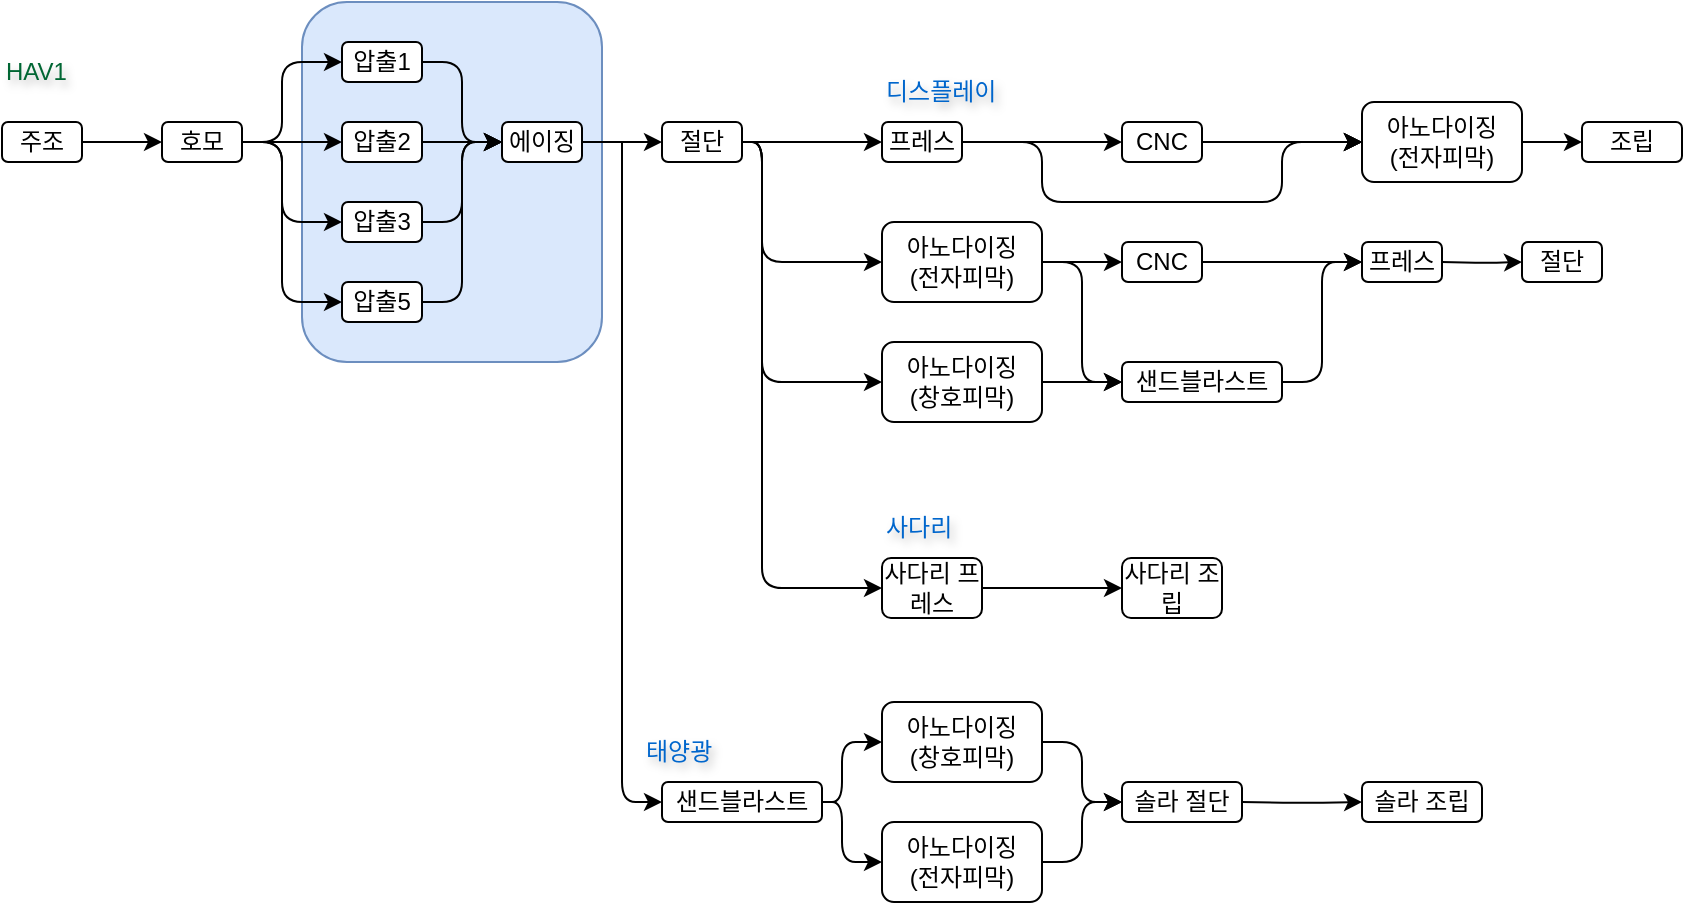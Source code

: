 <mxfile version="26.1.3">
  <diagram name="페이지-1" id="7C0VOprBPrQ0-pR28OK8">
    <mxGraphModel dx="1430" dy="757" grid="1" gridSize="10" guides="1" tooltips="1" connect="1" arrows="1" fold="1" page="1" pageScale="1" pageWidth="1169" pageHeight="827" math="0" shadow="0">
      <root>
        <mxCell id="0" />
        <mxCell id="1" parent="0" />
        <mxCell id="2yGPMiu2YgYd3en7Hcpp-20" value="" style="rounded=1;whiteSpace=wrap;html=1;strokeColor=#6c8ebf;fillColor=#dae8fc;" vertex="1" parent="1">
          <mxGeometry x="190" y="60" width="150" height="180" as="geometry" />
        </mxCell>
        <mxCell id="EOWBaJkbITWQSVKOuZeT-1" value="주조" style="rounded=1;whiteSpace=wrap;html=1;labelBackgroundColor=none;" parent="1" vertex="1">
          <mxGeometry x="40" y="120" width="40" height="20" as="geometry" />
        </mxCell>
        <mxCell id="EOWBaJkbITWQSVKOuZeT-2" value="호모" style="rounded=1;whiteSpace=wrap;html=1;labelBackgroundColor=none;" parent="1" vertex="1">
          <mxGeometry x="120" y="120" width="40" height="20" as="geometry" />
        </mxCell>
        <mxCell id="EOWBaJkbITWQSVKOuZeT-4" value="" style="endArrow=classic;html=1;rounded=1;exitX=1;exitY=0.5;exitDx=0;exitDy=0;entryX=0;entryY=0.5;entryDx=0;entryDy=0;labelBackgroundColor=none;fontColor=default;" parent="1" source="EOWBaJkbITWQSVKOuZeT-1" target="EOWBaJkbITWQSVKOuZeT-2" edge="1">
          <mxGeometry width="50" height="50" relative="1" as="geometry">
            <mxPoint x="460" y="360" as="sourcePoint" />
            <mxPoint x="510" y="310" as="targetPoint" />
          </mxGeometry>
        </mxCell>
        <mxCell id="2yGPMiu2YgYd3en7Hcpp-1" value="압출1" style="rounded=1;whiteSpace=wrap;html=1;labelBackgroundColor=none;" vertex="1" parent="1">
          <mxGeometry x="210" y="80" width="40" height="20" as="geometry" />
        </mxCell>
        <mxCell id="2yGPMiu2YgYd3en7Hcpp-2" value="압출2" style="rounded=1;whiteSpace=wrap;html=1;labelBackgroundColor=none;" vertex="1" parent="1">
          <mxGeometry x="210" y="120" width="40" height="20" as="geometry" />
        </mxCell>
        <mxCell id="2yGPMiu2YgYd3en7Hcpp-3" value="압출3" style="rounded=1;whiteSpace=wrap;html=1;labelBackgroundColor=none;" vertex="1" parent="1">
          <mxGeometry x="210" y="160" width="40" height="20" as="geometry" />
        </mxCell>
        <mxCell id="2yGPMiu2YgYd3en7Hcpp-5" value="압출5" style="rounded=1;whiteSpace=wrap;html=1;labelBackgroundColor=none;" vertex="1" parent="1">
          <mxGeometry x="210" y="200" width="40" height="20" as="geometry" />
        </mxCell>
        <mxCell id="2yGPMiu2YgYd3en7Hcpp-6" value="" style="endArrow=classic;html=1;rounded=1;exitX=1;exitY=0.5;exitDx=0;exitDy=0;entryX=0;entryY=0.5;entryDx=0;entryDy=0;labelBackgroundColor=none;fontColor=default;" edge="1" parent="1" source="EOWBaJkbITWQSVKOuZeT-2" target="2yGPMiu2YgYd3en7Hcpp-1">
          <mxGeometry width="50" height="50" relative="1" as="geometry">
            <mxPoint x="90" y="140" as="sourcePoint" />
            <mxPoint x="130" y="140" as="targetPoint" />
            <Array as="points">
              <mxPoint x="180" y="130" />
              <mxPoint x="180" y="90" />
            </Array>
          </mxGeometry>
        </mxCell>
        <mxCell id="2yGPMiu2YgYd3en7Hcpp-7" value="" style="endArrow=classic;html=1;rounded=1;exitX=1;exitY=0.5;exitDx=0;exitDy=0;entryX=0;entryY=0.5;entryDx=0;entryDy=0;labelBackgroundColor=none;fontColor=default;" edge="1" parent="1" source="EOWBaJkbITWQSVKOuZeT-2" target="2yGPMiu2YgYd3en7Hcpp-2">
          <mxGeometry width="50" height="50" relative="1" as="geometry">
            <mxPoint x="170" y="140" as="sourcePoint" />
            <mxPoint x="210" y="95" as="targetPoint" />
          </mxGeometry>
        </mxCell>
        <mxCell id="2yGPMiu2YgYd3en7Hcpp-8" value="" style="endArrow=classic;html=1;rounded=1;entryX=0;entryY=0.5;entryDx=0;entryDy=0;labelBackgroundColor=none;fontColor=default;" edge="1" parent="1" target="2yGPMiu2YgYd3en7Hcpp-3">
          <mxGeometry width="50" height="50" relative="1" as="geometry">
            <mxPoint x="160" y="130" as="sourcePoint" />
            <mxPoint x="210" y="140" as="targetPoint" />
            <Array as="points">
              <mxPoint x="180" y="130" />
              <mxPoint x="180" y="170" />
            </Array>
          </mxGeometry>
        </mxCell>
        <mxCell id="2yGPMiu2YgYd3en7Hcpp-9" value="" style="endArrow=classic;html=1;rounded=1;exitX=1;exitY=0.5;exitDx=0;exitDy=0;entryX=0;entryY=0.5;entryDx=0;entryDy=0;labelBackgroundColor=none;fontColor=default;" edge="1" parent="1" source="EOWBaJkbITWQSVKOuZeT-2" target="2yGPMiu2YgYd3en7Hcpp-5">
          <mxGeometry width="50" height="50" relative="1" as="geometry">
            <mxPoint x="190" y="160" as="sourcePoint" />
            <mxPoint x="210" y="180" as="targetPoint" />
            <Array as="points">
              <mxPoint x="180" y="130" />
              <mxPoint x="180" y="210" />
            </Array>
          </mxGeometry>
        </mxCell>
        <mxCell id="2yGPMiu2YgYd3en7Hcpp-11" value="에이징" style="rounded=1;whiteSpace=wrap;html=1;labelBackgroundColor=none;" vertex="1" parent="1">
          <mxGeometry x="290" y="120" width="40" height="20" as="geometry" />
        </mxCell>
        <mxCell id="2yGPMiu2YgYd3en7Hcpp-12" value="" style="endArrow=classic;html=1;rounded=1;exitX=1;exitY=0.5;exitDx=0;exitDy=0;entryX=0;entryY=0.5;entryDx=0;entryDy=0;labelBackgroundColor=none;fontColor=default;" edge="1" parent="1" source="2yGPMiu2YgYd3en7Hcpp-1" target="2yGPMiu2YgYd3en7Hcpp-11">
          <mxGeometry width="50" height="50" relative="1" as="geometry">
            <mxPoint x="180" y="140" as="sourcePoint" />
            <mxPoint x="220" y="95" as="targetPoint" />
            <Array as="points">
              <mxPoint x="270" y="90" />
              <mxPoint x="270" y="130" />
            </Array>
          </mxGeometry>
        </mxCell>
        <mxCell id="2yGPMiu2YgYd3en7Hcpp-13" value="" style="endArrow=classic;html=1;rounded=1;exitX=1;exitY=0.5;exitDx=0;exitDy=0;labelBackgroundColor=none;fontColor=default;" edge="1" parent="1" source="2yGPMiu2YgYd3en7Hcpp-2">
          <mxGeometry width="50" height="50" relative="1" as="geometry">
            <mxPoint x="260" y="100" as="sourcePoint" />
            <mxPoint x="290" y="130" as="targetPoint" />
          </mxGeometry>
        </mxCell>
        <mxCell id="2yGPMiu2YgYd3en7Hcpp-14" value="" style="endArrow=classic;html=1;rounded=1;exitX=1;exitY=0.5;exitDx=0;exitDy=0;labelBackgroundColor=none;fontColor=default;" edge="1" parent="1" source="2yGPMiu2YgYd3en7Hcpp-3">
          <mxGeometry width="50" height="50" relative="1" as="geometry">
            <mxPoint x="260" y="140" as="sourcePoint" />
            <mxPoint x="290" y="130" as="targetPoint" />
            <Array as="points">
              <mxPoint x="270" y="170" />
              <mxPoint x="270" y="130" />
            </Array>
          </mxGeometry>
        </mxCell>
        <mxCell id="2yGPMiu2YgYd3en7Hcpp-15" value="" style="endArrow=classic;html=1;rounded=1;exitX=1;exitY=0.5;exitDx=0;exitDy=0;labelBackgroundColor=none;fontColor=default;" edge="1" parent="1" source="2yGPMiu2YgYd3en7Hcpp-5">
          <mxGeometry width="50" height="50" relative="1" as="geometry">
            <mxPoint x="260" y="180" as="sourcePoint" />
            <mxPoint x="290" y="130" as="targetPoint" />
            <Array as="points">
              <mxPoint x="270" y="210" />
              <mxPoint x="270" y="130" />
            </Array>
          </mxGeometry>
        </mxCell>
        <mxCell id="2yGPMiu2YgYd3en7Hcpp-18" value="" style="edgeStyle=orthogonalEdgeStyle;rounded=1;orthogonalLoop=1;jettySize=auto;html=1;entryX=0;entryY=0.5;entryDx=0;entryDy=0;exitX=1;exitY=0.5;exitDx=0;exitDy=0;" edge="1" parent="1" source="2yGPMiu2YgYd3en7Hcpp-11" target="2yGPMiu2YgYd3en7Hcpp-16">
          <mxGeometry relative="1" as="geometry">
            <mxPoint x="350" y="180" as="sourcePoint" />
          </mxGeometry>
        </mxCell>
        <mxCell id="2yGPMiu2YgYd3en7Hcpp-36" value="" style="edgeStyle=orthogonalEdgeStyle;rounded=1;orthogonalLoop=1;jettySize=auto;html=1;entryX=0;entryY=0.5;entryDx=0;entryDy=0;" edge="1" parent="1" source="2yGPMiu2YgYd3en7Hcpp-16" target="2yGPMiu2YgYd3en7Hcpp-34">
          <mxGeometry relative="1" as="geometry" />
        </mxCell>
        <mxCell id="2yGPMiu2YgYd3en7Hcpp-16" value="절단" style="rounded=1;whiteSpace=wrap;html=1;labelBackgroundColor=none;" vertex="1" parent="1">
          <mxGeometry x="370" y="120" width="40" height="20" as="geometry" />
        </mxCell>
        <mxCell id="2yGPMiu2YgYd3en7Hcpp-17" value="" style="endArrow=classic;html=1;rounded=1;labelBackgroundColor=none;fontColor=default;entryX=0;entryY=0.5;entryDx=0;entryDy=0;" edge="1" parent="1" target="2yGPMiu2YgYd3en7Hcpp-19">
          <mxGeometry width="50" height="50" relative="1" as="geometry">
            <mxPoint x="350" y="130" as="sourcePoint" />
            <mxPoint x="300" y="140" as="targetPoint" />
            <Array as="points">
              <mxPoint x="350" y="460" />
            </Array>
          </mxGeometry>
        </mxCell>
        <mxCell id="2yGPMiu2YgYd3en7Hcpp-19" value="샌드블라스트" style="rounded=1;whiteSpace=wrap;html=1;labelBackgroundColor=none;" vertex="1" parent="1">
          <mxGeometry x="370" y="450" width="80" height="20" as="geometry" />
        </mxCell>
        <mxCell id="2yGPMiu2YgYd3en7Hcpp-23" value="태양광" style="text;html=1;align=left;verticalAlign=middle;whiteSpace=wrap;rounded=0;textShadow=1;fontColor=#0066CC;" vertex="1" parent="1">
          <mxGeometry x="360" y="420" width="60" height="30" as="geometry" />
        </mxCell>
        <mxCell id="2yGPMiu2YgYd3en7Hcpp-24" value="아노다이징&lt;div&gt;(창호피막)&lt;/div&gt;" style="rounded=1;whiteSpace=wrap;html=1;labelBackgroundColor=none;" vertex="1" parent="1">
          <mxGeometry x="480" y="410" width="80" height="40" as="geometry" />
        </mxCell>
        <mxCell id="2yGPMiu2YgYd3en7Hcpp-25" value="" style="endArrow=classic;html=1;rounded=1;exitX=1;exitY=0.5;exitDx=0;exitDy=0;entryX=0;entryY=0.5;entryDx=0;entryDy=0;labelBackgroundColor=none;fontColor=default;" edge="1" parent="1" source="2yGPMiu2YgYd3en7Hcpp-19" target="2yGPMiu2YgYd3en7Hcpp-24">
          <mxGeometry width="50" height="50" relative="1" as="geometry">
            <mxPoint x="170" y="270" as="sourcePoint" />
            <mxPoint x="220" y="270" as="targetPoint" />
            <Array as="points">
              <mxPoint x="460" y="460" />
              <mxPoint x="460" y="430" />
            </Array>
          </mxGeometry>
        </mxCell>
        <mxCell id="2yGPMiu2YgYd3en7Hcpp-26" value="아노다이징&lt;div&gt;(전자피막)&lt;/div&gt;" style="rounded=1;whiteSpace=wrap;html=1;labelBackgroundColor=none;" vertex="1" parent="1">
          <mxGeometry x="480" y="470" width="80" height="40" as="geometry" />
        </mxCell>
        <mxCell id="2yGPMiu2YgYd3en7Hcpp-27" value="" style="endArrow=classic;html=1;rounded=1;exitX=1;exitY=0.5;exitDx=0;exitDy=0;entryX=0;entryY=0.5;entryDx=0;entryDy=0;labelBackgroundColor=none;fontColor=default;" edge="1" parent="1" source="2yGPMiu2YgYd3en7Hcpp-19" target="2yGPMiu2YgYd3en7Hcpp-26">
          <mxGeometry width="50" height="50" relative="1" as="geometry">
            <mxPoint x="460" y="470" as="sourcePoint" />
            <mxPoint x="490" y="440" as="targetPoint" />
            <Array as="points">
              <mxPoint x="460" y="460" />
              <mxPoint x="460" y="490" />
            </Array>
          </mxGeometry>
        </mxCell>
        <mxCell id="2yGPMiu2YgYd3en7Hcpp-28" value="솔라 절단" style="rounded=1;whiteSpace=wrap;html=1;labelBackgroundColor=none;" vertex="1" parent="1">
          <mxGeometry x="600" y="450" width="60" height="20" as="geometry" />
        </mxCell>
        <mxCell id="2yGPMiu2YgYd3en7Hcpp-29" value="솔라 조립" style="rounded=1;whiteSpace=wrap;html=1;labelBackgroundColor=none;" vertex="1" parent="1">
          <mxGeometry x="720" y="450" width="60" height="20" as="geometry" />
        </mxCell>
        <mxCell id="2yGPMiu2YgYd3en7Hcpp-31" value="" style="edgeStyle=orthogonalEdgeStyle;rounded=1;orthogonalLoop=1;jettySize=auto;html=1;entryX=0;entryY=0.5;entryDx=0;entryDy=0;exitX=1;exitY=0.5;exitDx=0;exitDy=0;" edge="1" parent="1" source="2yGPMiu2YgYd3en7Hcpp-24" target="2yGPMiu2YgYd3en7Hcpp-28">
          <mxGeometry relative="1" as="geometry">
            <mxPoint x="340" y="270" as="sourcePoint" />
            <mxPoint x="380" y="270" as="targetPoint" />
          </mxGeometry>
        </mxCell>
        <mxCell id="2yGPMiu2YgYd3en7Hcpp-32" value="" style="edgeStyle=orthogonalEdgeStyle;rounded=1;orthogonalLoop=1;jettySize=auto;html=1;entryX=0;entryY=0.5;entryDx=0;entryDy=0;exitX=1;exitY=0.5;exitDx=0;exitDy=0;" edge="1" parent="1" source="2yGPMiu2YgYd3en7Hcpp-26" target="2yGPMiu2YgYd3en7Hcpp-28">
          <mxGeometry relative="1" as="geometry">
            <mxPoint x="570" y="440" as="sourcePoint" />
            <mxPoint x="610" y="470" as="targetPoint" />
          </mxGeometry>
        </mxCell>
        <mxCell id="2yGPMiu2YgYd3en7Hcpp-33" value="" style="edgeStyle=orthogonalEdgeStyle;rounded=1;orthogonalLoop=1;jettySize=auto;html=1;entryX=0;entryY=0.5;entryDx=0;entryDy=0;" edge="1" parent="1" target="2yGPMiu2YgYd3en7Hcpp-29">
          <mxGeometry relative="1" as="geometry">
            <mxPoint x="660" y="460" as="sourcePoint" />
            <mxPoint x="610" y="470" as="targetPoint" />
          </mxGeometry>
        </mxCell>
        <mxCell id="2yGPMiu2YgYd3en7Hcpp-34" value="프레스" style="rounded=1;whiteSpace=wrap;html=1;labelBackgroundColor=none;" vertex="1" parent="1">
          <mxGeometry x="480" y="120" width="40" height="20" as="geometry" />
        </mxCell>
        <mxCell id="2yGPMiu2YgYd3en7Hcpp-35" value="디스플레이" style="text;html=1;align=left;verticalAlign=middle;whiteSpace=wrap;rounded=0;textShadow=1;fontColor=#0066CC;" vertex="1" parent="1">
          <mxGeometry x="480" y="90" width="70" height="30" as="geometry" />
        </mxCell>
        <mxCell id="2yGPMiu2YgYd3en7Hcpp-37" value="" style="edgeStyle=orthogonalEdgeStyle;rounded=1;orthogonalLoop=1;jettySize=auto;html=1;entryX=0;entryY=0.5;entryDx=0;entryDy=0;exitX=1;exitY=0.5;exitDx=0;exitDy=0;" edge="1" parent="1" target="2yGPMiu2YgYd3en7Hcpp-38" source="2yGPMiu2YgYd3en7Hcpp-34">
          <mxGeometry relative="1" as="geometry">
            <mxPoint x="520" y="130" as="sourcePoint" />
          </mxGeometry>
        </mxCell>
        <mxCell id="2yGPMiu2YgYd3en7Hcpp-41" value="" style="edgeStyle=orthogonalEdgeStyle;rounded=1;orthogonalLoop=1;jettySize=auto;html=1;" edge="1" parent="1" source="2yGPMiu2YgYd3en7Hcpp-38" target="2yGPMiu2YgYd3en7Hcpp-40">
          <mxGeometry relative="1" as="geometry" />
        </mxCell>
        <mxCell id="2yGPMiu2YgYd3en7Hcpp-69" value="" style="edgeStyle=orthogonalEdgeStyle;rounded=1;orthogonalLoop=1;jettySize=auto;html=1;" edge="1" parent="1" source="2yGPMiu2YgYd3en7Hcpp-38" target="2yGPMiu2YgYd3en7Hcpp-40">
          <mxGeometry relative="1" as="geometry" />
        </mxCell>
        <mxCell id="2yGPMiu2YgYd3en7Hcpp-70" value="" style="edgeStyle=orthogonalEdgeStyle;rounded=1;orthogonalLoop=1;jettySize=auto;html=1;" edge="1" parent="1" source="2yGPMiu2YgYd3en7Hcpp-38" target="2yGPMiu2YgYd3en7Hcpp-40">
          <mxGeometry relative="1" as="geometry" />
        </mxCell>
        <mxCell id="2yGPMiu2YgYd3en7Hcpp-38" value="CNC" style="rounded=1;whiteSpace=wrap;html=1;labelBackgroundColor=none;" vertex="1" parent="1">
          <mxGeometry x="600" y="120" width="40" height="20" as="geometry" />
        </mxCell>
        <mxCell id="2yGPMiu2YgYd3en7Hcpp-43" value="" style="edgeStyle=orthogonalEdgeStyle;rounded=1;orthogonalLoop=1;jettySize=auto;html=1;" edge="1" parent="1" source="2yGPMiu2YgYd3en7Hcpp-40" target="2yGPMiu2YgYd3en7Hcpp-42">
          <mxGeometry relative="1" as="geometry" />
        </mxCell>
        <mxCell id="2yGPMiu2YgYd3en7Hcpp-40" value="아노다이징&lt;div&gt;(전자피막)&lt;/div&gt;" style="rounded=1;whiteSpace=wrap;html=1;labelBackgroundColor=none;" vertex="1" parent="1">
          <mxGeometry x="720" y="110" width="80" height="40" as="geometry" />
        </mxCell>
        <mxCell id="2yGPMiu2YgYd3en7Hcpp-42" value="조립" style="rounded=1;whiteSpace=wrap;html=1;labelBackgroundColor=none;" vertex="1" parent="1">
          <mxGeometry x="830" y="120" width="50" height="20" as="geometry" />
        </mxCell>
        <mxCell id="2yGPMiu2YgYd3en7Hcpp-44" value="" style="edgeStyle=orthogonalEdgeStyle;rounded=1;orthogonalLoop=1;jettySize=auto;html=1;entryX=0;entryY=0.5;entryDx=0;entryDy=0;exitX=1;exitY=0.5;exitDx=0;exitDy=0;" edge="1" parent="1" source="2yGPMiu2YgYd3en7Hcpp-34" target="2yGPMiu2YgYd3en7Hcpp-40">
          <mxGeometry relative="1" as="geometry">
            <mxPoint x="530" y="140" as="sourcePoint" />
            <mxPoint x="560" y="140" as="targetPoint" />
            <Array as="points">
              <mxPoint x="560" y="130" />
              <mxPoint x="560" y="160" />
              <mxPoint x="680" y="160" />
              <mxPoint x="680" y="130" />
            </Array>
          </mxGeometry>
        </mxCell>
        <mxCell id="2yGPMiu2YgYd3en7Hcpp-45" value="사다리 프레스" style="rounded=1;whiteSpace=wrap;html=1;labelBackgroundColor=none;" vertex="1" parent="1">
          <mxGeometry x="480" y="338" width="50" height="30" as="geometry" />
        </mxCell>
        <mxCell id="2yGPMiu2YgYd3en7Hcpp-46" value="사다리" style="text;html=1;align=left;verticalAlign=middle;whiteSpace=wrap;rounded=0;textShadow=1;fontColor=#0066CC;" vertex="1" parent="1">
          <mxGeometry x="480" y="308" width="70" height="30" as="geometry" />
        </mxCell>
        <mxCell id="2yGPMiu2YgYd3en7Hcpp-48" value="사다리 조립" style="rounded=1;whiteSpace=wrap;html=1;labelBackgroundColor=none;" vertex="1" parent="1">
          <mxGeometry x="600" y="338" width="50" height="30" as="geometry" />
        </mxCell>
        <mxCell id="2yGPMiu2YgYd3en7Hcpp-52" value="" style="edgeStyle=orthogonalEdgeStyle;rounded=1;orthogonalLoop=1;jettySize=auto;html=1;entryX=0;entryY=0.5;entryDx=0;entryDy=0;exitX=1;exitY=0.5;exitDx=0;exitDy=0;" edge="1" parent="1" source="2yGPMiu2YgYd3en7Hcpp-45" target="2yGPMiu2YgYd3en7Hcpp-48">
          <mxGeometry relative="1" as="geometry">
            <mxPoint x="530" y="238" as="sourcePoint" />
            <mxPoint x="570" y="238" as="targetPoint" />
          </mxGeometry>
        </mxCell>
        <mxCell id="2yGPMiu2YgYd3en7Hcpp-53" value="아노다이징&lt;div&gt;(전자피막)&lt;/div&gt;" style="rounded=1;whiteSpace=wrap;html=1;labelBackgroundColor=none;" vertex="1" parent="1">
          <mxGeometry x="480" y="170" width="80" height="40" as="geometry" />
        </mxCell>
        <mxCell id="2yGPMiu2YgYd3en7Hcpp-54" value="아노다이징&lt;div&gt;(창호피막)&lt;/div&gt;" style="rounded=1;whiteSpace=wrap;html=1;labelBackgroundColor=none;" vertex="1" parent="1">
          <mxGeometry x="480" y="230" width="80" height="40" as="geometry" />
        </mxCell>
        <mxCell id="2yGPMiu2YgYd3en7Hcpp-55" value="" style="edgeStyle=orthogonalEdgeStyle;rounded=1;orthogonalLoop=1;jettySize=auto;html=1;entryX=0;entryY=0.5;entryDx=0;entryDy=0;exitX=1;exitY=0.5;exitDx=0;exitDy=0;" edge="1" parent="1" source="2yGPMiu2YgYd3en7Hcpp-16" target="2yGPMiu2YgYd3en7Hcpp-45">
          <mxGeometry relative="1" as="geometry">
            <mxPoint x="420" y="140" as="sourcePoint" />
            <mxPoint x="450" y="140" as="targetPoint" />
            <Array as="points">
              <mxPoint x="420" y="130" />
              <mxPoint x="420" y="353" />
            </Array>
          </mxGeometry>
        </mxCell>
        <mxCell id="2yGPMiu2YgYd3en7Hcpp-56" value="CNC" style="rounded=1;whiteSpace=wrap;html=1;labelBackgroundColor=none;" vertex="1" parent="1">
          <mxGeometry x="600" y="180" width="40" height="20" as="geometry" />
        </mxCell>
        <mxCell id="2yGPMiu2YgYd3en7Hcpp-57" value="프레스" style="rounded=1;whiteSpace=wrap;html=1;labelBackgroundColor=none;" vertex="1" parent="1">
          <mxGeometry x="720" y="180" width="40" height="20" as="geometry" />
        </mxCell>
        <mxCell id="2yGPMiu2YgYd3en7Hcpp-58" value="절단" style="rounded=1;whiteSpace=wrap;html=1;labelBackgroundColor=none;" vertex="1" parent="1">
          <mxGeometry x="800" y="180" width="40" height="20" as="geometry" />
        </mxCell>
        <mxCell id="2yGPMiu2YgYd3en7Hcpp-59" value="샌드블라스트" style="rounded=1;whiteSpace=wrap;html=1;labelBackgroundColor=none;" vertex="1" parent="1">
          <mxGeometry x="600" y="240" width="80" height="20" as="geometry" />
        </mxCell>
        <mxCell id="2yGPMiu2YgYd3en7Hcpp-60" value="" style="edgeStyle=orthogonalEdgeStyle;rounded=1;orthogonalLoop=1;jettySize=auto;html=1;entryX=0;entryY=0.5;entryDx=0;entryDy=0;exitX=1;exitY=0.5;exitDx=0;exitDy=0;" edge="1" parent="1" source="2yGPMiu2YgYd3en7Hcpp-53" target="2yGPMiu2YgYd3en7Hcpp-56">
          <mxGeometry relative="1" as="geometry">
            <mxPoint x="530" y="130" as="sourcePoint" />
            <mxPoint x="610" y="130" as="targetPoint" />
          </mxGeometry>
        </mxCell>
        <mxCell id="2yGPMiu2YgYd3en7Hcpp-61" value="" style="edgeStyle=orthogonalEdgeStyle;rounded=1;orthogonalLoop=1;jettySize=auto;html=1;entryX=0;entryY=0.5;entryDx=0;entryDy=0;exitX=1;exitY=0.5;exitDx=0;exitDy=0;" edge="1" parent="1" source="2yGPMiu2YgYd3en7Hcpp-54" target="2yGPMiu2YgYd3en7Hcpp-59">
          <mxGeometry relative="1" as="geometry">
            <mxPoint x="570" y="200" as="sourcePoint" />
            <mxPoint x="610" y="200" as="targetPoint" />
          </mxGeometry>
        </mxCell>
        <mxCell id="2yGPMiu2YgYd3en7Hcpp-62" value="" style="edgeStyle=orthogonalEdgeStyle;rounded=1;orthogonalLoop=1;jettySize=auto;html=1;entryX=0;entryY=0.5;entryDx=0;entryDy=0;exitX=1;exitY=0.5;exitDx=0;exitDy=0;" edge="1" parent="1" source="2yGPMiu2YgYd3en7Hcpp-56" target="2yGPMiu2YgYd3en7Hcpp-57">
          <mxGeometry relative="1" as="geometry">
            <mxPoint x="570" y="260" as="sourcePoint" />
            <mxPoint x="610" y="260" as="targetPoint" />
          </mxGeometry>
        </mxCell>
        <mxCell id="2yGPMiu2YgYd3en7Hcpp-63" value="" style="edgeStyle=orthogonalEdgeStyle;rounded=1;orthogonalLoop=1;jettySize=auto;html=1;entryX=0;entryY=0.5;entryDx=0;entryDy=0;" edge="1" parent="1" target="2yGPMiu2YgYd3en7Hcpp-58">
          <mxGeometry relative="1" as="geometry">
            <mxPoint x="760" y="190" as="sourcePoint" />
            <mxPoint x="730" y="200" as="targetPoint" />
          </mxGeometry>
        </mxCell>
        <mxCell id="2yGPMiu2YgYd3en7Hcpp-64" value="" style="edgeStyle=orthogonalEdgeStyle;rounded=1;orthogonalLoop=1;jettySize=auto;html=1;entryX=0;entryY=0.5;entryDx=0;entryDy=0;exitX=1;exitY=0.5;exitDx=0;exitDy=0;" edge="1" parent="1" source="2yGPMiu2YgYd3en7Hcpp-59" target="2yGPMiu2YgYd3en7Hcpp-57">
          <mxGeometry relative="1" as="geometry">
            <mxPoint x="650" y="200" as="sourcePoint" />
            <mxPoint x="690" y="200" as="targetPoint" />
          </mxGeometry>
        </mxCell>
        <mxCell id="2yGPMiu2YgYd3en7Hcpp-66" value="" style="edgeStyle=orthogonalEdgeStyle;rounded=1;orthogonalLoop=1;jettySize=auto;html=1;entryX=0;entryY=0.5;entryDx=0;entryDy=0;exitX=1;exitY=0.5;exitDx=0;exitDy=0;" edge="1" parent="1" source="2yGPMiu2YgYd3en7Hcpp-16" target="2yGPMiu2YgYd3en7Hcpp-53">
          <mxGeometry relative="1" as="geometry">
            <mxPoint x="420" y="140" as="sourcePoint" />
            <mxPoint x="450" y="140" as="targetPoint" />
            <Array as="points">
              <mxPoint x="420" y="130" />
              <mxPoint x="420" y="190" />
            </Array>
          </mxGeometry>
        </mxCell>
        <mxCell id="2yGPMiu2YgYd3en7Hcpp-67" value="" style="edgeStyle=orthogonalEdgeStyle;rounded=1;orthogonalLoop=1;jettySize=auto;html=1;entryX=0;entryY=0.5;entryDx=0;entryDy=0;exitX=1;exitY=0.5;exitDx=0;exitDy=0;" edge="1" parent="1" source="2yGPMiu2YgYd3en7Hcpp-16" target="2yGPMiu2YgYd3en7Hcpp-54">
          <mxGeometry relative="1" as="geometry">
            <mxPoint x="420" y="140" as="sourcePoint" />
            <mxPoint x="450" y="210" as="targetPoint" />
            <Array as="points">
              <mxPoint x="420" y="130" />
              <mxPoint x="420" y="250" />
            </Array>
          </mxGeometry>
        </mxCell>
        <mxCell id="2yGPMiu2YgYd3en7Hcpp-68" value="" style="edgeStyle=orthogonalEdgeStyle;rounded=1;orthogonalLoop=1;jettySize=auto;html=1;exitX=1;exitY=0.5;exitDx=0;exitDy=0;" edge="1" parent="1" source="2yGPMiu2YgYd3en7Hcpp-53">
          <mxGeometry relative="1" as="geometry">
            <mxPoint x="570" y="200" as="sourcePoint" />
            <mxPoint x="600" y="250" as="targetPoint" />
            <Array as="points">
              <mxPoint x="580" y="190" />
              <mxPoint x="580" y="250" />
            </Array>
          </mxGeometry>
        </mxCell>
        <mxCell id="2yGPMiu2YgYd3en7Hcpp-71" value="HAV1" style="text;html=1;align=left;verticalAlign=middle;whiteSpace=wrap;rounded=0;textShadow=1;fontColor=light-dark(#006633,#56AEFF);" vertex="1" parent="1">
          <mxGeometry x="40" y="80" width="70" height="30" as="geometry" />
        </mxCell>
      </root>
    </mxGraphModel>
  </diagram>
</mxfile>
